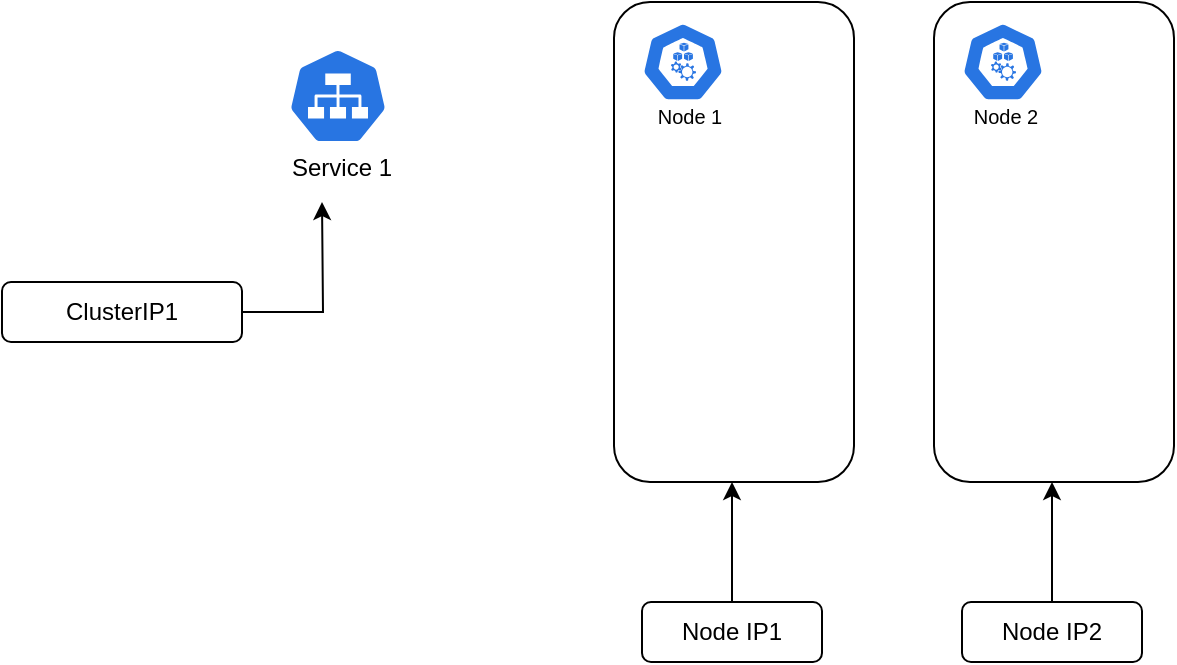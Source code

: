 <mxfile version="14.2.4" type="github">
  <diagram id="F1YiTUASKFqJAe_2pEdy" name="Page-1">
    <mxGraphModel dx="782" dy="446" grid="1" gridSize="10" guides="1" tooltips="1" connect="1" arrows="1" fold="1" page="1" pageScale="1" pageWidth="827" pageHeight="1169" math="0" shadow="0">
      <root>
        <mxCell id="0" />
        <mxCell id="1" parent="0" />
        <mxCell id="mTKEgdw4jhyns_kh8Oit-4" value="" style="group" vertex="1" connectable="0" parent="1">
          <mxGeometry x="190" y="103" width="200" height="147" as="geometry" />
        </mxCell>
        <mxCell id="mTKEgdw4jhyns_kh8Oit-1" value="&lt;br&gt;&lt;br&gt;&lt;br&gt;" style="html=1;dashed=0;whitespace=wrap;fillColor=#2875E2;strokeColor=#ffffff;points=[[0.005,0.63,0],[0.1,0.2,0],[0.9,0.2,0],[0.5,0,0],[0.995,0.63,0],[0.72,0.99,0],[0.5,1,0],[0.28,0.99,0]];shape=mxgraph.kubernetes.icon;prIcon=svc" vertex="1" parent="mTKEgdw4jhyns_kh8Oit-4">
          <mxGeometry x="143" width="50" height="48" as="geometry" />
        </mxCell>
        <mxCell id="mTKEgdw4jhyns_kh8Oit-3" style="edgeStyle=orthogonalEdgeStyle;rounded=0;orthogonalLoop=1;jettySize=auto;html=1;" edge="1" parent="mTKEgdw4jhyns_kh8Oit-4" source="mTKEgdw4jhyns_kh8Oit-2">
          <mxGeometry relative="1" as="geometry">
            <mxPoint x="160" y="77" as="targetPoint" />
          </mxGeometry>
        </mxCell>
        <mxCell id="mTKEgdw4jhyns_kh8Oit-2" value="ClusterIP1" style="rounded=1;whiteSpace=wrap;html=1;" vertex="1" parent="mTKEgdw4jhyns_kh8Oit-4">
          <mxGeometry y="117" width="120" height="30" as="geometry" />
        </mxCell>
        <mxCell id="mTKEgdw4jhyns_kh8Oit-9" value="Service 1" style="text;html=1;strokeColor=none;fillColor=none;align=center;verticalAlign=middle;whiteSpace=wrap;rounded=0;" vertex="1" parent="mTKEgdw4jhyns_kh8Oit-4">
          <mxGeometry x="140" y="50" width="60" height="20" as="geometry" />
        </mxCell>
        <mxCell id="mTKEgdw4jhyns_kh8Oit-13" value="" style="group" vertex="1" connectable="0" parent="1">
          <mxGeometry x="531" y="90" width="85" height="230" as="geometry" />
        </mxCell>
        <mxCell id="mTKEgdw4jhyns_kh8Oit-19" value="" style="rounded=1;whiteSpace=wrap;html=1;align=center;fillColor=none;" vertex="1" parent="mTKEgdw4jhyns_kh8Oit-13">
          <mxGeometry x="-35" y="-10" width="120" height="240" as="geometry" />
        </mxCell>
        <mxCell id="mTKEgdw4jhyns_kh8Oit-6" value="" style="html=1;dashed=0;whitespace=wrap;fillColor=#2875E2;strokeColor=#ffffff;points=[[0.005,0.63,0],[0.1,0.2,0],[0.9,0.2,0],[0.5,0,0],[0.995,0.63,0],[0.72,0.99,0],[0.5,1,0],[0.28,0.99,0]];shape=mxgraph.kubernetes.icon;prIcon=node;verticalAlign=bottom;align=center;" vertex="1" parent="mTKEgdw4jhyns_kh8Oit-13">
          <mxGeometry x="-21" width="41" height="40" as="geometry" />
        </mxCell>
        <mxCell id="mTKEgdw4jhyns_kh8Oit-10" value="Node 1" style="text;html=1;strokeColor=none;fillColor=none;align=center;verticalAlign=middle;whiteSpace=wrap;rounded=0;fontSize=10;" vertex="1" parent="mTKEgdw4jhyns_kh8Oit-13">
          <mxGeometry x="-18" y="37" width="42" height="20" as="geometry" />
        </mxCell>
        <mxCell id="mTKEgdw4jhyns_kh8Oit-17" style="edgeStyle=orthogonalEdgeStyle;rounded=0;orthogonalLoop=1;jettySize=auto;html=1;" edge="1" parent="1" source="mTKEgdw4jhyns_kh8Oit-15">
          <mxGeometry relative="1" as="geometry">
            <mxPoint x="555" y="320" as="targetPoint" />
          </mxGeometry>
        </mxCell>
        <mxCell id="mTKEgdw4jhyns_kh8Oit-15" value="Node IP1" style="rounded=1;whiteSpace=wrap;html=1;align=center;" vertex="1" parent="1">
          <mxGeometry x="510" y="380" width="90" height="30" as="geometry" />
        </mxCell>
        <mxCell id="mTKEgdw4jhyns_kh8Oit-20" value="" style="group" vertex="1" connectable="0" parent="1">
          <mxGeometry x="691" y="90" width="85" height="230" as="geometry" />
        </mxCell>
        <mxCell id="mTKEgdw4jhyns_kh8Oit-21" value="" style="rounded=1;whiteSpace=wrap;html=1;align=center;fillColor=none;" vertex="1" parent="mTKEgdw4jhyns_kh8Oit-20">
          <mxGeometry x="-35" y="-10" width="120" height="240" as="geometry" />
        </mxCell>
        <mxCell id="mTKEgdw4jhyns_kh8Oit-22" value="" style="html=1;dashed=0;whitespace=wrap;fillColor=#2875E2;strokeColor=#ffffff;points=[[0.005,0.63,0],[0.1,0.2,0],[0.9,0.2,0],[0.5,0,0],[0.995,0.63,0],[0.72,0.99,0],[0.5,1,0],[0.28,0.99,0]];shape=mxgraph.kubernetes.icon;prIcon=node;verticalAlign=bottom;align=center;" vertex="1" parent="mTKEgdw4jhyns_kh8Oit-20">
          <mxGeometry x="-21" width="41" height="40" as="geometry" />
        </mxCell>
        <mxCell id="mTKEgdw4jhyns_kh8Oit-23" value="Node 2" style="text;html=1;strokeColor=none;fillColor=none;align=center;verticalAlign=middle;whiteSpace=wrap;rounded=0;fontSize=10;" vertex="1" parent="mTKEgdw4jhyns_kh8Oit-20">
          <mxGeometry x="-20" y="37" width="42" height="20" as="geometry" />
        </mxCell>
        <mxCell id="mTKEgdw4jhyns_kh8Oit-24" style="edgeStyle=orthogonalEdgeStyle;rounded=0;orthogonalLoop=1;jettySize=auto;html=1;" edge="1" source="mTKEgdw4jhyns_kh8Oit-25" parent="1">
          <mxGeometry relative="1" as="geometry">
            <mxPoint x="715" y="320" as="targetPoint" />
          </mxGeometry>
        </mxCell>
        <mxCell id="mTKEgdw4jhyns_kh8Oit-25" value="Node IP2" style="rounded=1;whiteSpace=wrap;html=1;align=center;" vertex="1" parent="1">
          <mxGeometry x="670" y="380" width="90" height="30" as="geometry" />
        </mxCell>
      </root>
    </mxGraphModel>
  </diagram>
</mxfile>
